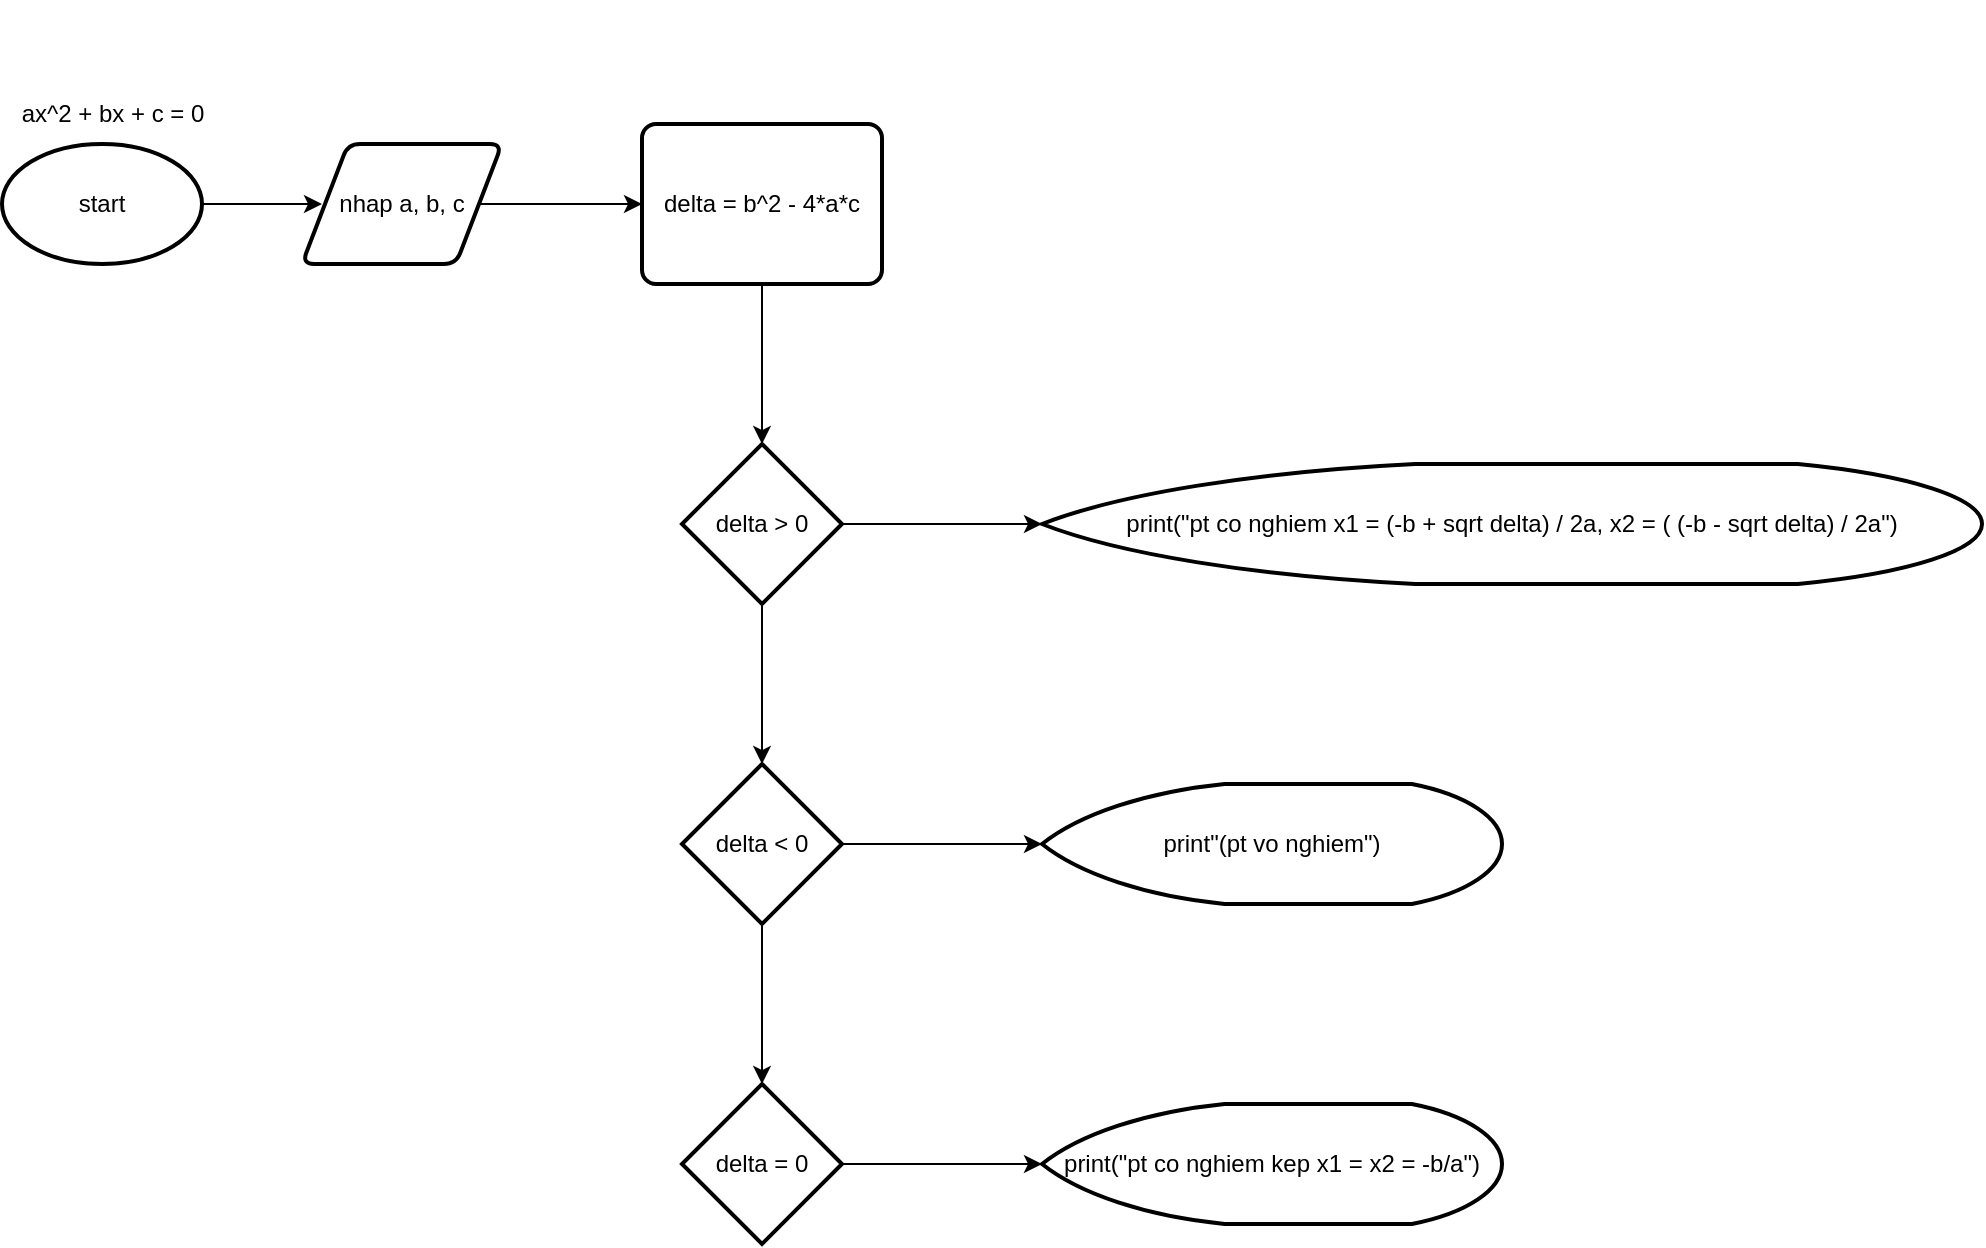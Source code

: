 <mxfile version="25.0.3">
  <diagram name="Page-1" id="aKR1AACXM7DnohEhcdoZ">
    <mxGraphModel dx="2044" dy="789" grid="1" gridSize="10" guides="1" tooltips="1" connect="1" arrows="1" fold="1" page="1" pageScale="1" pageWidth="850" pageHeight="1100" math="0" shadow="0">
      <root>
        <mxCell id="0" />
        <mxCell id="1" parent="0" />
        <mxCell id="WHsRtFuzSWvr3R38efq_-4" style="edgeStyle=orthogonalEdgeStyle;rounded=0;orthogonalLoop=1;jettySize=auto;html=1;" edge="1" parent="1" source="WHsRtFuzSWvr3R38efq_-1">
          <mxGeometry relative="1" as="geometry">
            <mxPoint x="160" y="480" as="targetPoint" />
          </mxGeometry>
        </mxCell>
        <mxCell id="WHsRtFuzSWvr3R38efq_-1" value="start" style="strokeWidth=2;html=1;shape=mxgraph.flowchart.start_1;whiteSpace=wrap;" vertex="1" parent="1">
          <mxGeometry y="450" width="100" height="60" as="geometry" />
        </mxCell>
        <mxCell id="WHsRtFuzSWvr3R38efq_-2" value="&lt;div style=&quot;text-align: start;&quot;&gt;&lt;br&gt;&lt;/div&gt;" style="text;html=1;align=center;verticalAlign=middle;resizable=0;points=[];autosize=1;strokeColor=none;fillColor=none;" vertex="1" parent="1">
          <mxGeometry x="110" y="378" width="20" height="30" as="geometry" />
        </mxCell>
        <mxCell id="WHsRtFuzSWvr3R38efq_-3" value="ax^2 + bx + c = 0" style="text;html=1;align=center;verticalAlign=middle;resizable=0;points=[];autosize=1;strokeColor=none;fillColor=none;" vertex="1" parent="1">
          <mxGeometry y="420" width="110" height="30" as="geometry" />
        </mxCell>
        <mxCell id="WHsRtFuzSWvr3R38efq_-8" style="edgeStyle=orthogonalEdgeStyle;rounded=0;orthogonalLoop=1;jettySize=auto;html=1;" edge="1" parent="1" source="WHsRtFuzSWvr3R38efq_-6">
          <mxGeometry relative="1" as="geometry">
            <mxPoint x="320" y="480" as="targetPoint" />
          </mxGeometry>
        </mxCell>
        <mxCell id="WHsRtFuzSWvr3R38efq_-6" value="nhap a, b, c" style="shape=parallelogram;html=1;strokeWidth=2;perimeter=parallelogramPerimeter;whiteSpace=wrap;rounded=1;arcSize=12;size=0.23;" vertex="1" parent="1">
          <mxGeometry x="150" y="450" width="100" height="60" as="geometry" />
        </mxCell>
        <mxCell id="WHsRtFuzSWvr3R38efq_-9" value="delta = b^2 - 4*a*c" style="rounded=1;whiteSpace=wrap;html=1;absoluteArcSize=1;arcSize=14;strokeWidth=2;" vertex="1" parent="1">
          <mxGeometry x="320" y="440" width="120" height="80" as="geometry" />
        </mxCell>
        <mxCell id="WHsRtFuzSWvr3R38efq_-16" style="edgeStyle=orthogonalEdgeStyle;rounded=0;orthogonalLoop=1;jettySize=auto;html=1;" edge="1" parent="1" source="WHsRtFuzSWvr3R38efq_-10">
          <mxGeometry relative="1" as="geometry">
            <mxPoint x="520" y="640" as="targetPoint" />
          </mxGeometry>
        </mxCell>
        <mxCell id="WHsRtFuzSWvr3R38efq_-10" value="delta &amp;gt; 0&lt;span style=&quot;color: rgba(0, 0, 0, 0); font-family: monospace; font-size: 0px; text-align: start; text-wrap-mode: nowrap;&quot;&gt;%3CmxGraphModel%3E%3Croot%3E%3CmxCell%20id%3D%220%22%2F%3E%3CmxCell%20id%3D%221%22%20parent%3D%220%22%2F%3E%3CmxCell%20id%3D%222%22%20value%3D%22%22%20style%3D%22strokeWidth%3D2%3Bhtml%3D1%3Bshape%3Dmxgraph.flowchart.decision%3BwhiteSpace%3Dwrap%3B%22%20vertex%3D%221%22%20parent%3D%221%22%3E%3CmxGeometry%20x%3D%22340%22%20y%3D%22600%22%20width%3D%2280%22%20height%3D%2280%22%20as%3D%22geometry%22%2F%3E%3C%2FmxCell%3E%3C%2Froot%3E%3C%2FmxGraphModel%3E&lt;/span&gt;" style="strokeWidth=2;html=1;shape=mxgraph.flowchart.decision;whiteSpace=wrap;" vertex="1" parent="1">
          <mxGeometry x="340" y="600" width="80" height="80" as="geometry" />
        </mxCell>
        <mxCell id="WHsRtFuzSWvr3R38efq_-17" style="edgeStyle=orthogonalEdgeStyle;rounded=0;orthogonalLoop=1;jettySize=auto;html=1;" edge="1" parent="1" source="WHsRtFuzSWvr3R38efq_-11">
          <mxGeometry relative="1" as="geometry">
            <mxPoint x="520" y="800" as="targetPoint" />
          </mxGeometry>
        </mxCell>
        <mxCell id="WHsRtFuzSWvr3R38efq_-11" value="delta &amp;lt; 0" style="strokeWidth=2;html=1;shape=mxgraph.flowchart.decision;whiteSpace=wrap;" vertex="1" parent="1">
          <mxGeometry x="340" y="760" width="80" height="80" as="geometry" />
        </mxCell>
        <mxCell id="WHsRtFuzSWvr3R38efq_-18" style="edgeStyle=orthogonalEdgeStyle;rounded=0;orthogonalLoop=1;jettySize=auto;html=1;" edge="1" parent="1" source="WHsRtFuzSWvr3R38efq_-12">
          <mxGeometry relative="1" as="geometry">
            <mxPoint x="520" y="960" as="targetPoint" />
          </mxGeometry>
        </mxCell>
        <mxCell id="WHsRtFuzSWvr3R38efq_-12" value="delta = 0" style="strokeWidth=2;html=1;shape=mxgraph.flowchart.decision;whiteSpace=wrap;" vertex="1" parent="1">
          <mxGeometry x="340" y="920" width="80" height="80" as="geometry" />
        </mxCell>
        <mxCell id="WHsRtFuzSWvr3R38efq_-13" style="edgeStyle=orthogonalEdgeStyle;rounded=0;orthogonalLoop=1;jettySize=auto;html=1;entryX=0.5;entryY=0;entryDx=0;entryDy=0;entryPerimeter=0;" edge="1" parent="1" source="WHsRtFuzSWvr3R38efq_-9" target="WHsRtFuzSWvr3R38efq_-10">
          <mxGeometry relative="1" as="geometry" />
        </mxCell>
        <mxCell id="WHsRtFuzSWvr3R38efq_-14" style="edgeStyle=orthogonalEdgeStyle;rounded=0;orthogonalLoop=1;jettySize=auto;html=1;entryX=0.5;entryY=0;entryDx=0;entryDy=0;entryPerimeter=0;" edge="1" parent="1" source="WHsRtFuzSWvr3R38efq_-10" target="WHsRtFuzSWvr3R38efq_-11">
          <mxGeometry relative="1" as="geometry" />
        </mxCell>
        <mxCell id="WHsRtFuzSWvr3R38efq_-15" style="edgeStyle=orthogonalEdgeStyle;rounded=0;orthogonalLoop=1;jettySize=auto;html=1;entryX=0.5;entryY=0;entryDx=0;entryDy=0;entryPerimeter=0;" edge="1" parent="1" source="WHsRtFuzSWvr3R38efq_-11" target="WHsRtFuzSWvr3R38efq_-12">
          <mxGeometry relative="1" as="geometry" />
        </mxCell>
        <mxCell id="WHsRtFuzSWvr3R38efq_-19" value="print&quot;(pt vo nghiem&quot;)" style="strokeWidth=2;html=1;shape=mxgraph.flowchart.display;whiteSpace=wrap;" vertex="1" parent="1">
          <mxGeometry x="520" y="770" width="230" height="60" as="geometry" />
        </mxCell>
        <mxCell id="WHsRtFuzSWvr3R38efq_-20" value="print(&quot;pt co nghiem kep x1 = x2 = -b/a&quot;)" style="strokeWidth=2;html=1;shape=mxgraph.flowchart.display;whiteSpace=wrap;" vertex="1" parent="1">
          <mxGeometry x="520" y="930" width="230" height="60" as="geometry" />
        </mxCell>
        <mxCell id="WHsRtFuzSWvr3R38efq_-22" value="print(&quot;pt co nghiem x1 = (-b + sqrt delta) / 2a, x2 = (&amp;nbsp;(-b - sqrt delta) / 2a&quot;)" style="strokeWidth=2;html=1;shape=mxgraph.flowchart.display;whiteSpace=wrap;" vertex="1" parent="1">
          <mxGeometry x="520" y="610" width="470" height="60" as="geometry" />
        </mxCell>
      </root>
    </mxGraphModel>
  </diagram>
</mxfile>
